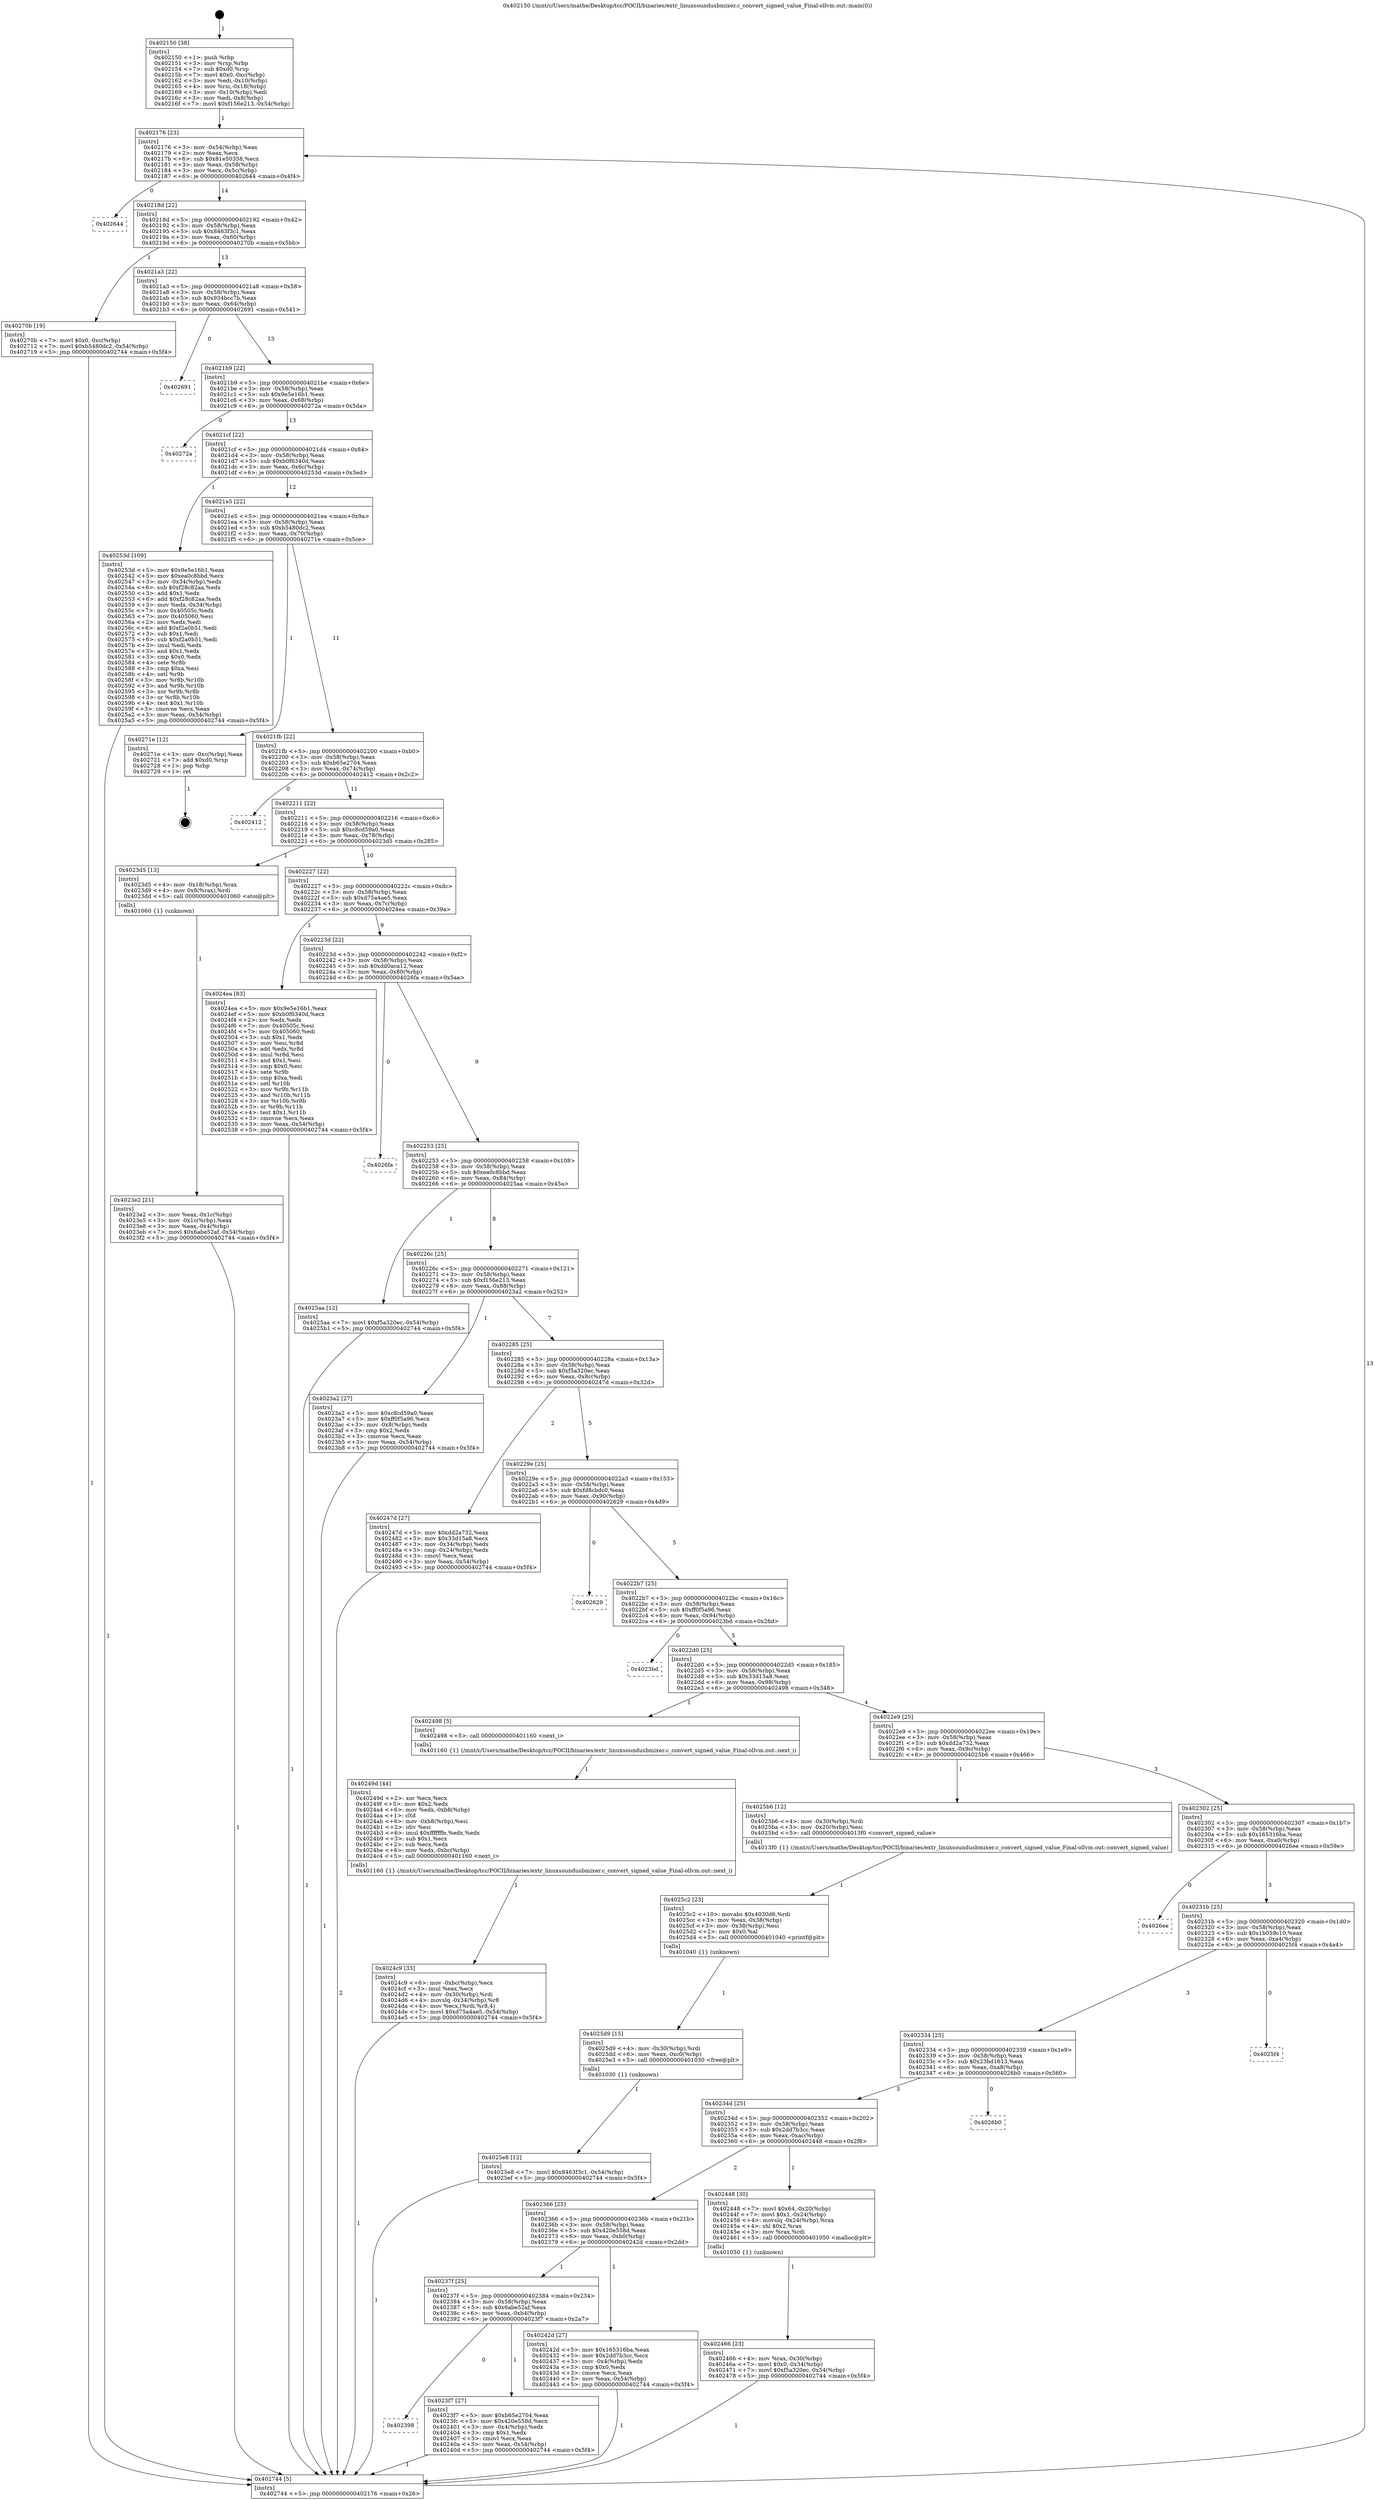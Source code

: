 digraph "0x402150" {
  label = "0x402150 (/mnt/c/Users/mathe/Desktop/tcc/POCII/binaries/extr_linuxsoundusbmixer.c_convert_signed_value_Final-ollvm.out::main(0))"
  labelloc = "t"
  node[shape=record]

  Entry [label="",width=0.3,height=0.3,shape=circle,fillcolor=black,style=filled]
  "0x402176" [label="{
     0x402176 [23]\l
     | [instrs]\l
     &nbsp;&nbsp;0x402176 \<+3\>: mov -0x54(%rbp),%eax\l
     &nbsp;&nbsp;0x402179 \<+2\>: mov %eax,%ecx\l
     &nbsp;&nbsp;0x40217b \<+6\>: sub $0x81e50358,%ecx\l
     &nbsp;&nbsp;0x402181 \<+3\>: mov %eax,-0x58(%rbp)\l
     &nbsp;&nbsp;0x402184 \<+3\>: mov %ecx,-0x5c(%rbp)\l
     &nbsp;&nbsp;0x402187 \<+6\>: je 0000000000402644 \<main+0x4f4\>\l
  }"]
  "0x402644" [label="{
     0x402644\l
  }", style=dashed]
  "0x40218d" [label="{
     0x40218d [22]\l
     | [instrs]\l
     &nbsp;&nbsp;0x40218d \<+5\>: jmp 0000000000402192 \<main+0x42\>\l
     &nbsp;&nbsp;0x402192 \<+3\>: mov -0x58(%rbp),%eax\l
     &nbsp;&nbsp;0x402195 \<+5\>: sub $0x8463f3c1,%eax\l
     &nbsp;&nbsp;0x40219a \<+3\>: mov %eax,-0x60(%rbp)\l
     &nbsp;&nbsp;0x40219d \<+6\>: je 000000000040270b \<main+0x5bb\>\l
  }"]
  Exit [label="",width=0.3,height=0.3,shape=circle,fillcolor=black,style=filled,peripheries=2]
  "0x40270b" [label="{
     0x40270b [19]\l
     | [instrs]\l
     &nbsp;&nbsp;0x40270b \<+7\>: movl $0x0,-0xc(%rbp)\l
     &nbsp;&nbsp;0x402712 \<+7\>: movl $0xb5480dc2,-0x54(%rbp)\l
     &nbsp;&nbsp;0x402719 \<+5\>: jmp 0000000000402744 \<main+0x5f4\>\l
  }"]
  "0x4021a3" [label="{
     0x4021a3 [22]\l
     | [instrs]\l
     &nbsp;&nbsp;0x4021a3 \<+5\>: jmp 00000000004021a8 \<main+0x58\>\l
     &nbsp;&nbsp;0x4021a8 \<+3\>: mov -0x58(%rbp),%eax\l
     &nbsp;&nbsp;0x4021ab \<+5\>: sub $0x934bcc7b,%eax\l
     &nbsp;&nbsp;0x4021b0 \<+3\>: mov %eax,-0x64(%rbp)\l
     &nbsp;&nbsp;0x4021b3 \<+6\>: je 0000000000402691 \<main+0x541\>\l
  }"]
  "0x4025e8" [label="{
     0x4025e8 [12]\l
     | [instrs]\l
     &nbsp;&nbsp;0x4025e8 \<+7\>: movl $0x8463f3c1,-0x54(%rbp)\l
     &nbsp;&nbsp;0x4025ef \<+5\>: jmp 0000000000402744 \<main+0x5f4\>\l
  }"]
  "0x402691" [label="{
     0x402691\l
  }", style=dashed]
  "0x4021b9" [label="{
     0x4021b9 [22]\l
     | [instrs]\l
     &nbsp;&nbsp;0x4021b9 \<+5\>: jmp 00000000004021be \<main+0x6e\>\l
     &nbsp;&nbsp;0x4021be \<+3\>: mov -0x58(%rbp),%eax\l
     &nbsp;&nbsp;0x4021c1 \<+5\>: sub $0x9e5e16b1,%eax\l
     &nbsp;&nbsp;0x4021c6 \<+3\>: mov %eax,-0x68(%rbp)\l
     &nbsp;&nbsp;0x4021c9 \<+6\>: je 000000000040272a \<main+0x5da\>\l
  }"]
  "0x4025d9" [label="{
     0x4025d9 [15]\l
     | [instrs]\l
     &nbsp;&nbsp;0x4025d9 \<+4\>: mov -0x30(%rbp),%rdi\l
     &nbsp;&nbsp;0x4025dd \<+6\>: mov %eax,-0xc0(%rbp)\l
     &nbsp;&nbsp;0x4025e3 \<+5\>: call 0000000000401030 \<free@plt\>\l
     | [calls]\l
     &nbsp;&nbsp;0x401030 \{1\} (unknown)\l
  }"]
  "0x40272a" [label="{
     0x40272a\l
  }", style=dashed]
  "0x4021cf" [label="{
     0x4021cf [22]\l
     | [instrs]\l
     &nbsp;&nbsp;0x4021cf \<+5\>: jmp 00000000004021d4 \<main+0x84\>\l
     &nbsp;&nbsp;0x4021d4 \<+3\>: mov -0x58(%rbp),%eax\l
     &nbsp;&nbsp;0x4021d7 \<+5\>: sub $0xb0f6340d,%eax\l
     &nbsp;&nbsp;0x4021dc \<+3\>: mov %eax,-0x6c(%rbp)\l
     &nbsp;&nbsp;0x4021df \<+6\>: je 000000000040253d \<main+0x3ed\>\l
  }"]
  "0x4025c2" [label="{
     0x4025c2 [23]\l
     | [instrs]\l
     &nbsp;&nbsp;0x4025c2 \<+10\>: movabs $0x4030d6,%rdi\l
     &nbsp;&nbsp;0x4025cc \<+3\>: mov %eax,-0x38(%rbp)\l
     &nbsp;&nbsp;0x4025cf \<+3\>: mov -0x38(%rbp),%esi\l
     &nbsp;&nbsp;0x4025d2 \<+2\>: mov $0x0,%al\l
     &nbsp;&nbsp;0x4025d4 \<+5\>: call 0000000000401040 \<printf@plt\>\l
     | [calls]\l
     &nbsp;&nbsp;0x401040 \{1\} (unknown)\l
  }"]
  "0x40253d" [label="{
     0x40253d [109]\l
     | [instrs]\l
     &nbsp;&nbsp;0x40253d \<+5\>: mov $0x9e5e16b1,%eax\l
     &nbsp;&nbsp;0x402542 \<+5\>: mov $0xea0c8bbd,%ecx\l
     &nbsp;&nbsp;0x402547 \<+3\>: mov -0x34(%rbp),%edx\l
     &nbsp;&nbsp;0x40254a \<+6\>: sub $0xf28c82aa,%edx\l
     &nbsp;&nbsp;0x402550 \<+3\>: add $0x1,%edx\l
     &nbsp;&nbsp;0x402553 \<+6\>: add $0xf28c82aa,%edx\l
     &nbsp;&nbsp;0x402559 \<+3\>: mov %edx,-0x34(%rbp)\l
     &nbsp;&nbsp;0x40255c \<+7\>: mov 0x40505c,%edx\l
     &nbsp;&nbsp;0x402563 \<+7\>: mov 0x405060,%esi\l
     &nbsp;&nbsp;0x40256a \<+2\>: mov %edx,%edi\l
     &nbsp;&nbsp;0x40256c \<+6\>: add $0xf2a0b51,%edi\l
     &nbsp;&nbsp;0x402572 \<+3\>: sub $0x1,%edi\l
     &nbsp;&nbsp;0x402575 \<+6\>: sub $0xf2a0b51,%edi\l
     &nbsp;&nbsp;0x40257b \<+3\>: imul %edi,%edx\l
     &nbsp;&nbsp;0x40257e \<+3\>: and $0x1,%edx\l
     &nbsp;&nbsp;0x402581 \<+3\>: cmp $0x0,%edx\l
     &nbsp;&nbsp;0x402584 \<+4\>: sete %r8b\l
     &nbsp;&nbsp;0x402588 \<+3\>: cmp $0xa,%esi\l
     &nbsp;&nbsp;0x40258b \<+4\>: setl %r9b\l
     &nbsp;&nbsp;0x40258f \<+3\>: mov %r8b,%r10b\l
     &nbsp;&nbsp;0x402592 \<+3\>: and %r9b,%r10b\l
     &nbsp;&nbsp;0x402595 \<+3\>: xor %r9b,%r8b\l
     &nbsp;&nbsp;0x402598 \<+3\>: or %r8b,%r10b\l
     &nbsp;&nbsp;0x40259b \<+4\>: test $0x1,%r10b\l
     &nbsp;&nbsp;0x40259f \<+3\>: cmovne %ecx,%eax\l
     &nbsp;&nbsp;0x4025a2 \<+3\>: mov %eax,-0x54(%rbp)\l
     &nbsp;&nbsp;0x4025a5 \<+5\>: jmp 0000000000402744 \<main+0x5f4\>\l
  }"]
  "0x4021e5" [label="{
     0x4021e5 [22]\l
     | [instrs]\l
     &nbsp;&nbsp;0x4021e5 \<+5\>: jmp 00000000004021ea \<main+0x9a\>\l
     &nbsp;&nbsp;0x4021ea \<+3\>: mov -0x58(%rbp),%eax\l
     &nbsp;&nbsp;0x4021ed \<+5\>: sub $0xb5480dc2,%eax\l
     &nbsp;&nbsp;0x4021f2 \<+3\>: mov %eax,-0x70(%rbp)\l
     &nbsp;&nbsp;0x4021f5 \<+6\>: je 000000000040271e \<main+0x5ce\>\l
  }"]
  "0x4024c9" [label="{
     0x4024c9 [33]\l
     | [instrs]\l
     &nbsp;&nbsp;0x4024c9 \<+6\>: mov -0xbc(%rbp),%ecx\l
     &nbsp;&nbsp;0x4024cf \<+3\>: imul %eax,%ecx\l
     &nbsp;&nbsp;0x4024d2 \<+4\>: mov -0x30(%rbp),%rdi\l
     &nbsp;&nbsp;0x4024d6 \<+4\>: movslq -0x34(%rbp),%r8\l
     &nbsp;&nbsp;0x4024da \<+4\>: mov %ecx,(%rdi,%r8,4)\l
     &nbsp;&nbsp;0x4024de \<+7\>: movl $0xd75a4ae5,-0x54(%rbp)\l
     &nbsp;&nbsp;0x4024e5 \<+5\>: jmp 0000000000402744 \<main+0x5f4\>\l
  }"]
  "0x40271e" [label="{
     0x40271e [12]\l
     | [instrs]\l
     &nbsp;&nbsp;0x40271e \<+3\>: mov -0xc(%rbp),%eax\l
     &nbsp;&nbsp;0x402721 \<+7\>: add $0xd0,%rsp\l
     &nbsp;&nbsp;0x402728 \<+1\>: pop %rbp\l
     &nbsp;&nbsp;0x402729 \<+1\>: ret\l
  }"]
  "0x4021fb" [label="{
     0x4021fb [22]\l
     | [instrs]\l
     &nbsp;&nbsp;0x4021fb \<+5\>: jmp 0000000000402200 \<main+0xb0\>\l
     &nbsp;&nbsp;0x402200 \<+3\>: mov -0x58(%rbp),%eax\l
     &nbsp;&nbsp;0x402203 \<+5\>: sub $0xb65e2704,%eax\l
     &nbsp;&nbsp;0x402208 \<+3\>: mov %eax,-0x74(%rbp)\l
     &nbsp;&nbsp;0x40220b \<+6\>: je 0000000000402412 \<main+0x2c2\>\l
  }"]
  "0x40249d" [label="{
     0x40249d [44]\l
     | [instrs]\l
     &nbsp;&nbsp;0x40249d \<+2\>: xor %ecx,%ecx\l
     &nbsp;&nbsp;0x40249f \<+5\>: mov $0x2,%edx\l
     &nbsp;&nbsp;0x4024a4 \<+6\>: mov %edx,-0xb8(%rbp)\l
     &nbsp;&nbsp;0x4024aa \<+1\>: cltd\l
     &nbsp;&nbsp;0x4024ab \<+6\>: mov -0xb8(%rbp),%esi\l
     &nbsp;&nbsp;0x4024b1 \<+2\>: idiv %esi\l
     &nbsp;&nbsp;0x4024b3 \<+6\>: imul $0xfffffffe,%edx,%edx\l
     &nbsp;&nbsp;0x4024b9 \<+3\>: sub $0x1,%ecx\l
     &nbsp;&nbsp;0x4024bc \<+2\>: sub %ecx,%edx\l
     &nbsp;&nbsp;0x4024be \<+6\>: mov %edx,-0xbc(%rbp)\l
     &nbsp;&nbsp;0x4024c4 \<+5\>: call 0000000000401160 \<next_i\>\l
     | [calls]\l
     &nbsp;&nbsp;0x401160 \{1\} (/mnt/c/Users/mathe/Desktop/tcc/POCII/binaries/extr_linuxsoundusbmixer.c_convert_signed_value_Final-ollvm.out::next_i)\l
  }"]
  "0x402412" [label="{
     0x402412\l
  }", style=dashed]
  "0x402211" [label="{
     0x402211 [22]\l
     | [instrs]\l
     &nbsp;&nbsp;0x402211 \<+5\>: jmp 0000000000402216 \<main+0xc6\>\l
     &nbsp;&nbsp;0x402216 \<+3\>: mov -0x58(%rbp),%eax\l
     &nbsp;&nbsp;0x402219 \<+5\>: sub $0xc8cd59a0,%eax\l
     &nbsp;&nbsp;0x40221e \<+3\>: mov %eax,-0x78(%rbp)\l
     &nbsp;&nbsp;0x402221 \<+6\>: je 00000000004023d5 \<main+0x285\>\l
  }"]
  "0x402466" [label="{
     0x402466 [23]\l
     | [instrs]\l
     &nbsp;&nbsp;0x402466 \<+4\>: mov %rax,-0x30(%rbp)\l
     &nbsp;&nbsp;0x40246a \<+7\>: movl $0x0,-0x34(%rbp)\l
     &nbsp;&nbsp;0x402471 \<+7\>: movl $0xf5a320ec,-0x54(%rbp)\l
     &nbsp;&nbsp;0x402478 \<+5\>: jmp 0000000000402744 \<main+0x5f4\>\l
  }"]
  "0x4023d5" [label="{
     0x4023d5 [13]\l
     | [instrs]\l
     &nbsp;&nbsp;0x4023d5 \<+4\>: mov -0x18(%rbp),%rax\l
     &nbsp;&nbsp;0x4023d9 \<+4\>: mov 0x8(%rax),%rdi\l
     &nbsp;&nbsp;0x4023dd \<+5\>: call 0000000000401060 \<atoi@plt\>\l
     | [calls]\l
     &nbsp;&nbsp;0x401060 \{1\} (unknown)\l
  }"]
  "0x402227" [label="{
     0x402227 [22]\l
     | [instrs]\l
     &nbsp;&nbsp;0x402227 \<+5\>: jmp 000000000040222c \<main+0xdc\>\l
     &nbsp;&nbsp;0x40222c \<+3\>: mov -0x58(%rbp),%eax\l
     &nbsp;&nbsp;0x40222f \<+5\>: sub $0xd75a4ae5,%eax\l
     &nbsp;&nbsp;0x402234 \<+3\>: mov %eax,-0x7c(%rbp)\l
     &nbsp;&nbsp;0x402237 \<+6\>: je 00000000004024ea \<main+0x39a\>\l
  }"]
  "0x402398" [label="{
     0x402398\l
  }", style=dashed]
  "0x4024ea" [label="{
     0x4024ea [83]\l
     | [instrs]\l
     &nbsp;&nbsp;0x4024ea \<+5\>: mov $0x9e5e16b1,%eax\l
     &nbsp;&nbsp;0x4024ef \<+5\>: mov $0xb0f6340d,%ecx\l
     &nbsp;&nbsp;0x4024f4 \<+2\>: xor %edx,%edx\l
     &nbsp;&nbsp;0x4024f6 \<+7\>: mov 0x40505c,%esi\l
     &nbsp;&nbsp;0x4024fd \<+7\>: mov 0x405060,%edi\l
     &nbsp;&nbsp;0x402504 \<+3\>: sub $0x1,%edx\l
     &nbsp;&nbsp;0x402507 \<+3\>: mov %esi,%r8d\l
     &nbsp;&nbsp;0x40250a \<+3\>: add %edx,%r8d\l
     &nbsp;&nbsp;0x40250d \<+4\>: imul %r8d,%esi\l
     &nbsp;&nbsp;0x402511 \<+3\>: and $0x1,%esi\l
     &nbsp;&nbsp;0x402514 \<+3\>: cmp $0x0,%esi\l
     &nbsp;&nbsp;0x402517 \<+4\>: sete %r9b\l
     &nbsp;&nbsp;0x40251b \<+3\>: cmp $0xa,%edi\l
     &nbsp;&nbsp;0x40251e \<+4\>: setl %r10b\l
     &nbsp;&nbsp;0x402522 \<+3\>: mov %r9b,%r11b\l
     &nbsp;&nbsp;0x402525 \<+3\>: and %r10b,%r11b\l
     &nbsp;&nbsp;0x402528 \<+3\>: xor %r10b,%r9b\l
     &nbsp;&nbsp;0x40252b \<+3\>: or %r9b,%r11b\l
     &nbsp;&nbsp;0x40252e \<+4\>: test $0x1,%r11b\l
     &nbsp;&nbsp;0x402532 \<+3\>: cmovne %ecx,%eax\l
     &nbsp;&nbsp;0x402535 \<+3\>: mov %eax,-0x54(%rbp)\l
     &nbsp;&nbsp;0x402538 \<+5\>: jmp 0000000000402744 \<main+0x5f4\>\l
  }"]
  "0x40223d" [label="{
     0x40223d [22]\l
     | [instrs]\l
     &nbsp;&nbsp;0x40223d \<+5\>: jmp 0000000000402242 \<main+0xf2\>\l
     &nbsp;&nbsp;0x402242 \<+3\>: mov -0x58(%rbp),%eax\l
     &nbsp;&nbsp;0x402245 \<+5\>: sub $0xdd0aca12,%eax\l
     &nbsp;&nbsp;0x40224a \<+3\>: mov %eax,-0x80(%rbp)\l
     &nbsp;&nbsp;0x40224d \<+6\>: je 00000000004026fa \<main+0x5aa\>\l
  }"]
  "0x4023f7" [label="{
     0x4023f7 [27]\l
     | [instrs]\l
     &nbsp;&nbsp;0x4023f7 \<+5\>: mov $0xb65e2704,%eax\l
     &nbsp;&nbsp;0x4023fc \<+5\>: mov $0x420e558d,%ecx\l
     &nbsp;&nbsp;0x402401 \<+3\>: mov -0x4(%rbp),%edx\l
     &nbsp;&nbsp;0x402404 \<+3\>: cmp $0x1,%edx\l
     &nbsp;&nbsp;0x402407 \<+3\>: cmovl %ecx,%eax\l
     &nbsp;&nbsp;0x40240a \<+3\>: mov %eax,-0x54(%rbp)\l
     &nbsp;&nbsp;0x40240d \<+5\>: jmp 0000000000402744 \<main+0x5f4\>\l
  }"]
  "0x4026fa" [label="{
     0x4026fa\l
  }", style=dashed]
  "0x402253" [label="{
     0x402253 [25]\l
     | [instrs]\l
     &nbsp;&nbsp;0x402253 \<+5\>: jmp 0000000000402258 \<main+0x108\>\l
     &nbsp;&nbsp;0x402258 \<+3\>: mov -0x58(%rbp),%eax\l
     &nbsp;&nbsp;0x40225b \<+5\>: sub $0xea0c8bbd,%eax\l
     &nbsp;&nbsp;0x402260 \<+6\>: mov %eax,-0x84(%rbp)\l
     &nbsp;&nbsp;0x402266 \<+6\>: je 00000000004025aa \<main+0x45a\>\l
  }"]
  "0x40237f" [label="{
     0x40237f [25]\l
     | [instrs]\l
     &nbsp;&nbsp;0x40237f \<+5\>: jmp 0000000000402384 \<main+0x234\>\l
     &nbsp;&nbsp;0x402384 \<+3\>: mov -0x58(%rbp),%eax\l
     &nbsp;&nbsp;0x402387 \<+5\>: sub $0x6abe52af,%eax\l
     &nbsp;&nbsp;0x40238c \<+6\>: mov %eax,-0xb4(%rbp)\l
     &nbsp;&nbsp;0x402392 \<+6\>: je 00000000004023f7 \<main+0x2a7\>\l
  }"]
  "0x4025aa" [label="{
     0x4025aa [12]\l
     | [instrs]\l
     &nbsp;&nbsp;0x4025aa \<+7\>: movl $0xf5a320ec,-0x54(%rbp)\l
     &nbsp;&nbsp;0x4025b1 \<+5\>: jmp 0000000000402744 \<main+0x5f4\>\l
  }"]
  "0x40226c" [label="{
     0x40226c [25]\l
     | [instrs]\l
     &nbsp;&nbsp;0x40226c \<+5\>: jmp 0000000000402271 \<main+0x121\>\l
     &nbsp;&nbsp;0x402271 \<+3\>: mov -0x58(%rbp),%eax\l
     &nbsp;&nbsp;0x402274 \<+5\>: sub $0xf156e213,%eax\l
     &nbsp;&nbsp;0x402279 \<+6\>: mov %eax,-0x88(%rbp)\l
     &nbsp;&nbsp;0x40227f \<+6\>: je 00000000004023a2 \<main+0x252\>\l
  }"]
  "0x40242d" [label="{
     0x40242d [27]\l
     | [instrs]\l
     &nbsp;&nbsp;0x40242d \<+5\>: mov $0x165316ba,%eax\l
     &nbsp;&nbsp;0x402432 \<+5\>: mov $0x2dd7b3cc,%ecx\l
     &nbsp;&nbsp;0x402437 \<+3\>: mov -0x4(%rbp),%edx\l
     &nbsp;&nbsp;0x40243a \<+3\>: cmp $0x0,%edx\l
     &nbsp;&nbsp;0x40243d \<+3\>: cmove %ecx,%eax\l
     &nbsp;&nbsp;0x402440 \<+3\>: mov %eax,-0x54(%rbp)\l
     &nbsp;&nbsp;0x402443 \<+5\>: jmp 0000000000402744 \<main+0x5f4\>\l
  }"]
  "0x4023a2" [label="{
     0x4023a2 [27]\l
     | [instrs]\l
     &nbsp;&nbsp;0x4023a2 \<+5\>: mov $0xc8cd59a0,%eax\l
     &nbsp;&nbsp;0x4023a7 \<+5\>: mov $0xff0f5a96,%ecx\l
     &nbsp;&nbsp;0x4023ac \<+3\>: mov -0x8(%rbp),%edx\l
     &nbsp;&nbsp;0x4023af \<+3\>: cmp $0x2,%edx\l
     &nbsp;&nbsp;0x4023b2 \<+3\>: cmovne %ecx,%eax\l
     &nbsp;&nbsp;0x4023b5 \<+3\>: mov %eax,-0x54(%rbp)\l
     &nbsp;&nbsp;0x4023b8 \<+5\>: jmp 0000000000402744 \<main+0x5f4\>\l
  }"]
  "0x402285" [label="{
     0x402285 [25]\l
     | [instrs]\l
     &nbsp;&nbsp;0x402285 \<+5\>: jmp 000000000040228a \<main+0x13a\>\l
     &nbsp;&nbsp;0x40228a \<+3\>: mov -0x58(%rbp),%eax\l
     &nbsp;&nbsp;0x40228d \<+5\>: sub $0xf5a320ec,%eax\l
     &nbsp;&nbsp;0x402292 \<+6\>: mov %eax,-0x8c(%rbp)\l
     &nbsp;&nbsp;0x402298 \<+6\>: je 000000000040247d \<main+0x32d\>\l
  }"]
  "0x402744" [label="{
     0x402744 [5]\l
     | [instrs]\l
     &nbsp;&nbsp;0x402744 \<+5\>: jmp 0000000000402176 \<main+0x26\>\l
  }"]
  "0x402150" [label="{
     0x402150 [38]\l
     | [instrs]\l
     &nbsp;&nbsp;0x402150 \<+1\>: push %rbp\l
     &nbsp;&nbsp;0x402151 \<+3\>: mov %rsp,%rbp\l
     &nbsp;&nbsp;0x402154 \<+7\>: sub $0xd0,%rsp\l
     &nbsp;&nbsp;0x40215b \<+7\>: movl $0x0,-0xc(%rbp)\l
     &nbsp;&nbsp;0x402162 \<+3\>: mov %edi,-0x10(%rbp)\l
     &nbsp;&nbsp;0x402165 \<+4\>: mov %rsi,-0x18(%rbp)\l
     &nbsp;&nbsp;0x402169 \<+3\>: mov -0x10(%rbp),%edi\l
     &nbsp;&nbsp;0x40216c \<+3\>: mov %edi,-0x8(%rbp)\l
     &nbsp;&nbsp;0x40216f \<+7\>: movl $0xf156e213,-0x54(%rbp)\l
  }"]
  "0x4023e2" [label="{
     0x4023e2 [21]\l
     | [instrs]\l
     &nbsp;&nbsp;0x4023e2 \<+3\>: mov %eax,-0x1c(%rbp)\l
     &nbsp;&nbsp;0x4023e5 \<+3\>: mov -0x1c(%rbp),%eax\l
     &nbsp;&nbsp;0x4023e8 \<+3\>: mov %eax,-0x4(%rbp)\l
     &nbsp;&nbsp;0x4023eb \<+7\>: movl $0x6abe52af,-0x54(%rbp)\l
     &nbsp;&nbsp;0x4023f2 \<+5\>: jmp 0000000000402744 \<main+0x5f4\>\l
  }"]
  "0x402366" [label="{
     0x402366 [25]\l
     | [instrs]\l
     &nbsp;&nbsp;0x402366 \<+5\>: jmp 000000000040236b \<main+0x21b\>\l
     &nbsp;&nbsp;0x40236b \<+3\>: mov -0x58(%rbp),%eax\l
     &nbsp;&nbsp;0x40236e \<+5\>: sub $0x420e558d,%eax\l
     &nbsp;&nbsp;0x402373 \<+6\>: mov %eax,-0xb0(%rbp)\l
     &nbsp;&nbsp;0x402379 \<+6\>: je 000000000040242d \<main+0x2dd\>\l
  }"]
  "0x40247d" [label="{
     0x40247d [27]\l
     | [instrs]\l
     &nbsp;&nbsp;0x40247d \<+5\>: mov $0xdd2a732,%eax\l
     &nbsp;&nbsp;0x402482 \<+5\>: mov $0x33d15a8,%ecx\l
     &nbsp;&nbsp;0x402487 \<+3\>: mov -0x34(%rbp),%edx\l
     &nbsp;&nbsp;0x40248a \<+3\>: cmp -0x24(%rbp),%edx\l
     &nbsp;&nbsp;0x40248d \<+3\>: cmovl %ecx,%eax\l
     &nbsp;&nbsp;0x402490 \<+3\>: mov %eax,-0x54(%rbp)\l
     &nbsp;&nbsp;0x402493 \<+5\>: jmp 0000000000402744 \<main+0x5f4\>\l
  }"]
  "0x40229e" [label="{
     0x40229e [25]\l
     | [instrs]\l
     &nbsp;&nbsp;0x40229e \<+5\>: jmp 00000000004022a3 \<main+0x153\>\l
     &nbsp;&nbsp;0x4022a3 \<+3\>: mov -0x58(%rbp),%eax\l
     &nbsp;&nbsp;0x4022a6 \<+5\>: sub $0xfd8cbdc0,%eax\l
     &nbsp;&nbsp;0x4022ab \<+6\>: mov %eax,-0x90(%rbp)\l
     &nbsp;&nbsp;0x4022b1 \<+6\>: je 0000000000402629 \<main+0x4d9\>\l
  }"]
  "0x402448" [label="{
     0x402448 [30]\l
     | [instrs]\l
     &nbsp;&nbsp;0x402448 \<+7\>: movl $0x64,-0x20(%rbp)\l
     &nbsp;&nbsp;0x40244f \<+7\>: movl $0x1,-0x24(%rbp)\l
     &nbsp;&nbsp;0x402456 \<+4\>: movslq -0x24(%rbp),%rax\l
     &nbsp;&nbsp;0x40245a \<+4\>: shl $0x2,%rax\l
     &nbsp;&nbsp;0x40245e \<+3\>: mov %rax,%rdi\l
     &nbsp;&nbsp;0x402461 \<+5\>: call 0000000000401050 \<malloc@plt\>\l
     | [calls]\l
     &nbsp;&nbsp;0x401050 \{1\} (unknown)\l
  }"]
  "0x402629" [label="{
     0x402629\l
  }", style=dashed]
  "0x4022b7" [label="{
     0x4022b7 [25]\l
     | [instrs]\l
     &nbsp;&nbsp;0x4022b7 \<+5\>: jmp 00000000004022bc \<main+0x16c\>\l
     &nbsp;&nbsp;0x4022bc \<+3\>: mov -0x58(%rbp),%eax\l
     &nbsp;&nbsp;0x4022bf \<+5\>: sub $0xff0f5a96,%eax\l
     &nbsp;&nbsp;0x4022c4 \<+6\>: mov %eax,-0x94(%rbp)\l
     &nbsp;&nbsp;0x4022ca \<+6\>: je 00000000004023bd \<main+0x26d\>\l
  }"]
  "0x40234d" [label="{
     0x40234d [25]\l
     | [instrs]\l
     &nbsp;&nbsp;0x40234d \<+5\>: jmp 0000000000402352 \<main+0x202\>\l
     &nbsp;&nbsp;0x402352 \<+3\>: mov -0x58(%rbp),%eax\l
     &nbsp;&nbsp;0x402355 \<+5\>: sub $0x2dd7b3cc,%eax\l
     &nbsp;&nbsp;0x40235a \<+6\>: mov %eax,-0xac(%rbp)\l
     &nbsp;&nbsp;0x402360 \<+6\>: je 0000000000402448 \<main+0x2f8\>\l
  }"]
  "0x4023bd" [label="{
     0x4023bd\l
  }", style=dashed]
  "0x4022d0" [label="{
     0x4022d0 [25]\l
     | [instrs]\l
     &nbsp;&nbsp;0x4022d0 \<+5\>: jmp 00000000004022d5 \<main+0x185\>\l
     &nbsp;&nbsp;0x4022d5 \<+3\>: mov -0x58(%rbp),%eax\l
     &nbsp;&nbsp;0x4022d8 \<+5\>: sub $0x33d15a8,%eax\l
     &nbsp;&nbsp;0x4022dd \<+6\>: mov %eax,-0x98(%rbp)\l
     &nbsp;&nbsp;0x4022e3 \<+6\>: je 0000000000402498 \<main+0x348\>\l
  }"]
  "0x4026b0" [label="{
     0x4026b0\l
  }", style=dashed]
  "0x402498" [label="{
     0x402498 [5]\l
     | [instrs]\l
     &nbsp;&nbsp;0x402498 \<+5\>: call 0000000000401160 \<next_i\>\l
     | [calls]\l
     &nbsp;&nbsp;0x401160 \{1\} (/mnt/c/Users/mathe/Desktop/tcc/POCII/binaries/extr_linuxsoundusbmixer.c_convert_signed_value_Final-ollvm.out::next_i)\l
  }"]
  "0x4022e9" [label="{
     0x4022e9 [25]\l
     | [instrs]\l
     &nbsp;&nbsp;0x4022e9 \<+5\>: jmp 00000000004022ee \<main+0x19e\>\l
     &nbsp;&nbsp;0x4022ee \<+3\>: mov -0x58(%rbp),%eax\l
     &nbsp;&nbsp;0x4022f1 \<+5\>: sub $0xdd2a732,%eax\l
     &nbsp;&nbsp;0x4022f6 \<+6\>: mov %eax,-0x9c(%rbp)\l
     &nbsp;&nbsp;0x4022fc \<+6\>: je 00000000004025b6 \<main+0x466\>\l
  }"]
  "0x402334" [label="{
     0x402334 [25]\l
     | [instrs]\l
     &nbsp;&nbsp;0x402334 \<+5\>: jmp 0000000000402339 \<main+0x1e9\>\l
     &nbsp;&nbsp;0x402339 \<+3\>: mov -0x58(%rbp),%eax\l
     &nbsp;&nbsp;0x40233c \<+5\>: sub $0x23bd1613,%eax\l
     &nbsp;&nbsp;0x402341 \<+6\>: mov %eax,-0xa8(%rbp)\l
     &nbsp;&nbsp;0x402347 \<+6\>: je 00000000004026b0 \<main+0x560\>\l
  }"]
  "0x4025b6" [label="{
     0x4025b6 [12]\l
     | [instrs]\l
     &nbsp;&nbsp;0x4025b6 \<+4\>: mov -0x30(%rbp),%rdi\l
     &nbsp;&nbsp;0x4025ba \<+3\>: mov -0x20(%rbp),%esi\l
     &nbsp;&nbsp;0x4025bd \<+5\>: call 00000000004013f0 \<convert_signed_value\>\l
     | [calls]\l
     &nbsp;&nbsp;0x4013f0 \{1\} (/mnt/c/Users/mathe/Desktop/tcc/POCII/binaries/extr_linuxsoundusbmixer.c_convert_signed_value_Final-ollvm.out::convert_signed_value)\l
  }"]
  "0x402302" [label="{
     0x402302 [25]\l
     | [instrs]\l
     &nbsp;&nbsp;0x402302 \<+5\>: jmp 0000000000402307 \<main+0x1b7\>\l
     &nbsp;&nbsp;0x402307 \<+3\>: mov -0x58(%rbp),%eax\l
     &nbsp;&nbsp;0x40230a \<+5\>: sub $0x165316ba,%eax\l
     &nbsp;&nbsp;0x40230f \<+6\>: mov %eax,-0xa0(%rbp)\l
     &nbsp;&nbsp;0x402315 \<+6\>: je 00000000004026ee \<main+0x59e\>\l
  }"]
  "0x4025f4" [label="{
     0x4025f4\l
  }", style=dashed]
  "0x4026ee" [label="{
     0x4026ee\l
  }", style=dashed]
  "0x40231b" [label="{
     0x40231b [25]\l
     | [instrs]\l
     &nbsp;&nbsp;0x40231b \<+5\>: jmp 0000000000402320 \<main+0x1d0\>\l
     &nbsp;&nbsp;0x402320 \<+3\>: mov -0x58(%rbp),%eax\l
     &nbsp;&nbsp;0x402323 \<+5\>: sub $0x1b059c10,%eax\l
     &nbsp;&nbsp;0x402328 \<+6\>: mov %eax,-0xa4(%rbp)\l
     &nbsp;&nbsp;0x40232e \<+6\>: je 00000000004025f4 \<main+0x4a4\>\l
  }"]
  Entry -> "0x402150" [label=" 1"]
  "0x402176" -> "0x402644" [label=" 0"]
  "0x402176" -> "0x40218d" [label=" 14"]
  "0x40271e" -> Exit [label=" 1"]
  "0x40218d" -> "0x40270b" [label=" 1"]
  "0x40218d" -> "0x4021a3" [label=" 13"]
  "0x40270b" -> "0x402744" [label=" 1"]
  "0x4021a3" -> "0x402691" [label=" 0"]
  "0x4021a3" -> "0x4021b9" [label=" 13"]
  "0x4025e8" -> "0x402744" [label=" 1"]
  "0x4021b9" -> "0x40272a" [label=" 0"]
  "0x4021b9" -> "0x4021cf" [label=" 13"]
  "0x4025d9" -> "0x4025e8" [label=" 1"]
  "0x4021cf" -> "0x40253d" [label=" 1"]
  "0x4021cf" -> "0x4021e5" [label=" 12"]
  "0x4025c2" -> "0x4025d9" [label=" 1"]
  "0x4021e5" -> "0x40271e" [label=" 1"]
  "0x4021e5" -> "0x4021fb" [label=" 11"]
  "0x4025b6" -> "0x4025c2" [label=" 1"]
  "0x4021fb" -> "0x402412" [label=" 0"]
  "0x4021fb" -> "0x402211" [label=" 11"]
  "0x4025aa" -> "0x402744" [label=" 1"]
  "0x402211" -> "0x4023d5" [label=" 1"]
  "0x402211" -> "0x402227" [label=" 10"]
  "0x40253d" -> "0x402744" [label=" 1"]
  "0x402227" -> "0x4024ea" [label=" 1"]
  "0x402227" -> "0x40223d" [label=" 9"]
  "0x4024ea" -> "0x402744" [label=" 1"]
  "0x40223d" -> "0x4026fa" [label=" 0"]
  "0x40223d" -> "0x402253" [label=" 9"]
  "0x4024c9" -> "0x402744" [label=" 1"]
  "0x402253" -> "0x4025aa" [label=" 1"]
  "0x402253" -> "0x40226c" [label=" 8"]
  "0x402498" -> "0x40249d" [label=" 1"]
  "0x40226c" -> "0x4023a2" [label=" 1"]
  "0x40226c" -> "0x402285" [label=" 7"]
  "0x4023a2" -> "0x402744" [label=" 1"]
  "0x402150" -> "0x402176" [label=" 1"]
  "0x402744" -> "0x402176" [label=" 13"]
  "0x4023d5" -> "0x4023e2" [label=" 1"]
  "0x4023e2" -> "0x402744" [label=" 1"]
  "0x40247d" -> "0x402744" [label=" 2"]
  "0x402285" -> "0x40247d" [label=" 2"]
  "0x402285" -> "0x40229e" [label=" 5"]
  "0x402448" -> "0x402466" [label=" 1"]
  "0x40229e" -> "0x402629" [label=" 0"]
  "0x40229e" -> "0x4022b7" [label=" 5"]
  "0x40242d" -> "0x402744" [label=" 1"]
  "0x4022b7" -> "0x4023bd" [label=" 0"]
  "0x4022b7" -> "0x4022d0" [label=" 5"]
  "0x40237f" -> "0x402398" [label=" 0"]
  "0x4022d0" -> "0x402498" [label=" 1"]
  "0x4022d0" -> "0x4022e9" [label=" 4"]
  "0x40237f" -> "0x4023f7" [label=" 1"]
  "0x4022e9" -> "0x4025b6" [label=" 1"]
  "0x4022e9" -> "0x402302" [label=" 3"]
  "0x402366" -> "0x40237f" [label=" 1"]
  "0x402302" -> "0x4026ee" [label=" 0"]
  "0x402302" -> "0x40231b" [label=" 3"]
  "0x402366" -> "0x40242d" [label=" 1"]
  "0x40231b" -> "0x4025f4" [label=" 0"]
  "0x40231b" -> "0x402334" [label=" 3"]
  "0x40249d" -> "0x4024c9" [label=" 1"]
  "0x402334" -> "0x4026b0" [label=" 0"]
  "0x402334" -> "0x40234d" [label=" 3"]
  "0x4023f7" -> "0x402744" [label=" 1"]
  "0x40234d" -> "0x402448" [label=" 1"]
  "0x40234d" -> "0x402366" [label=" 2"]
  "0x402466" -> "0x402744" [label=" 1"]
}
